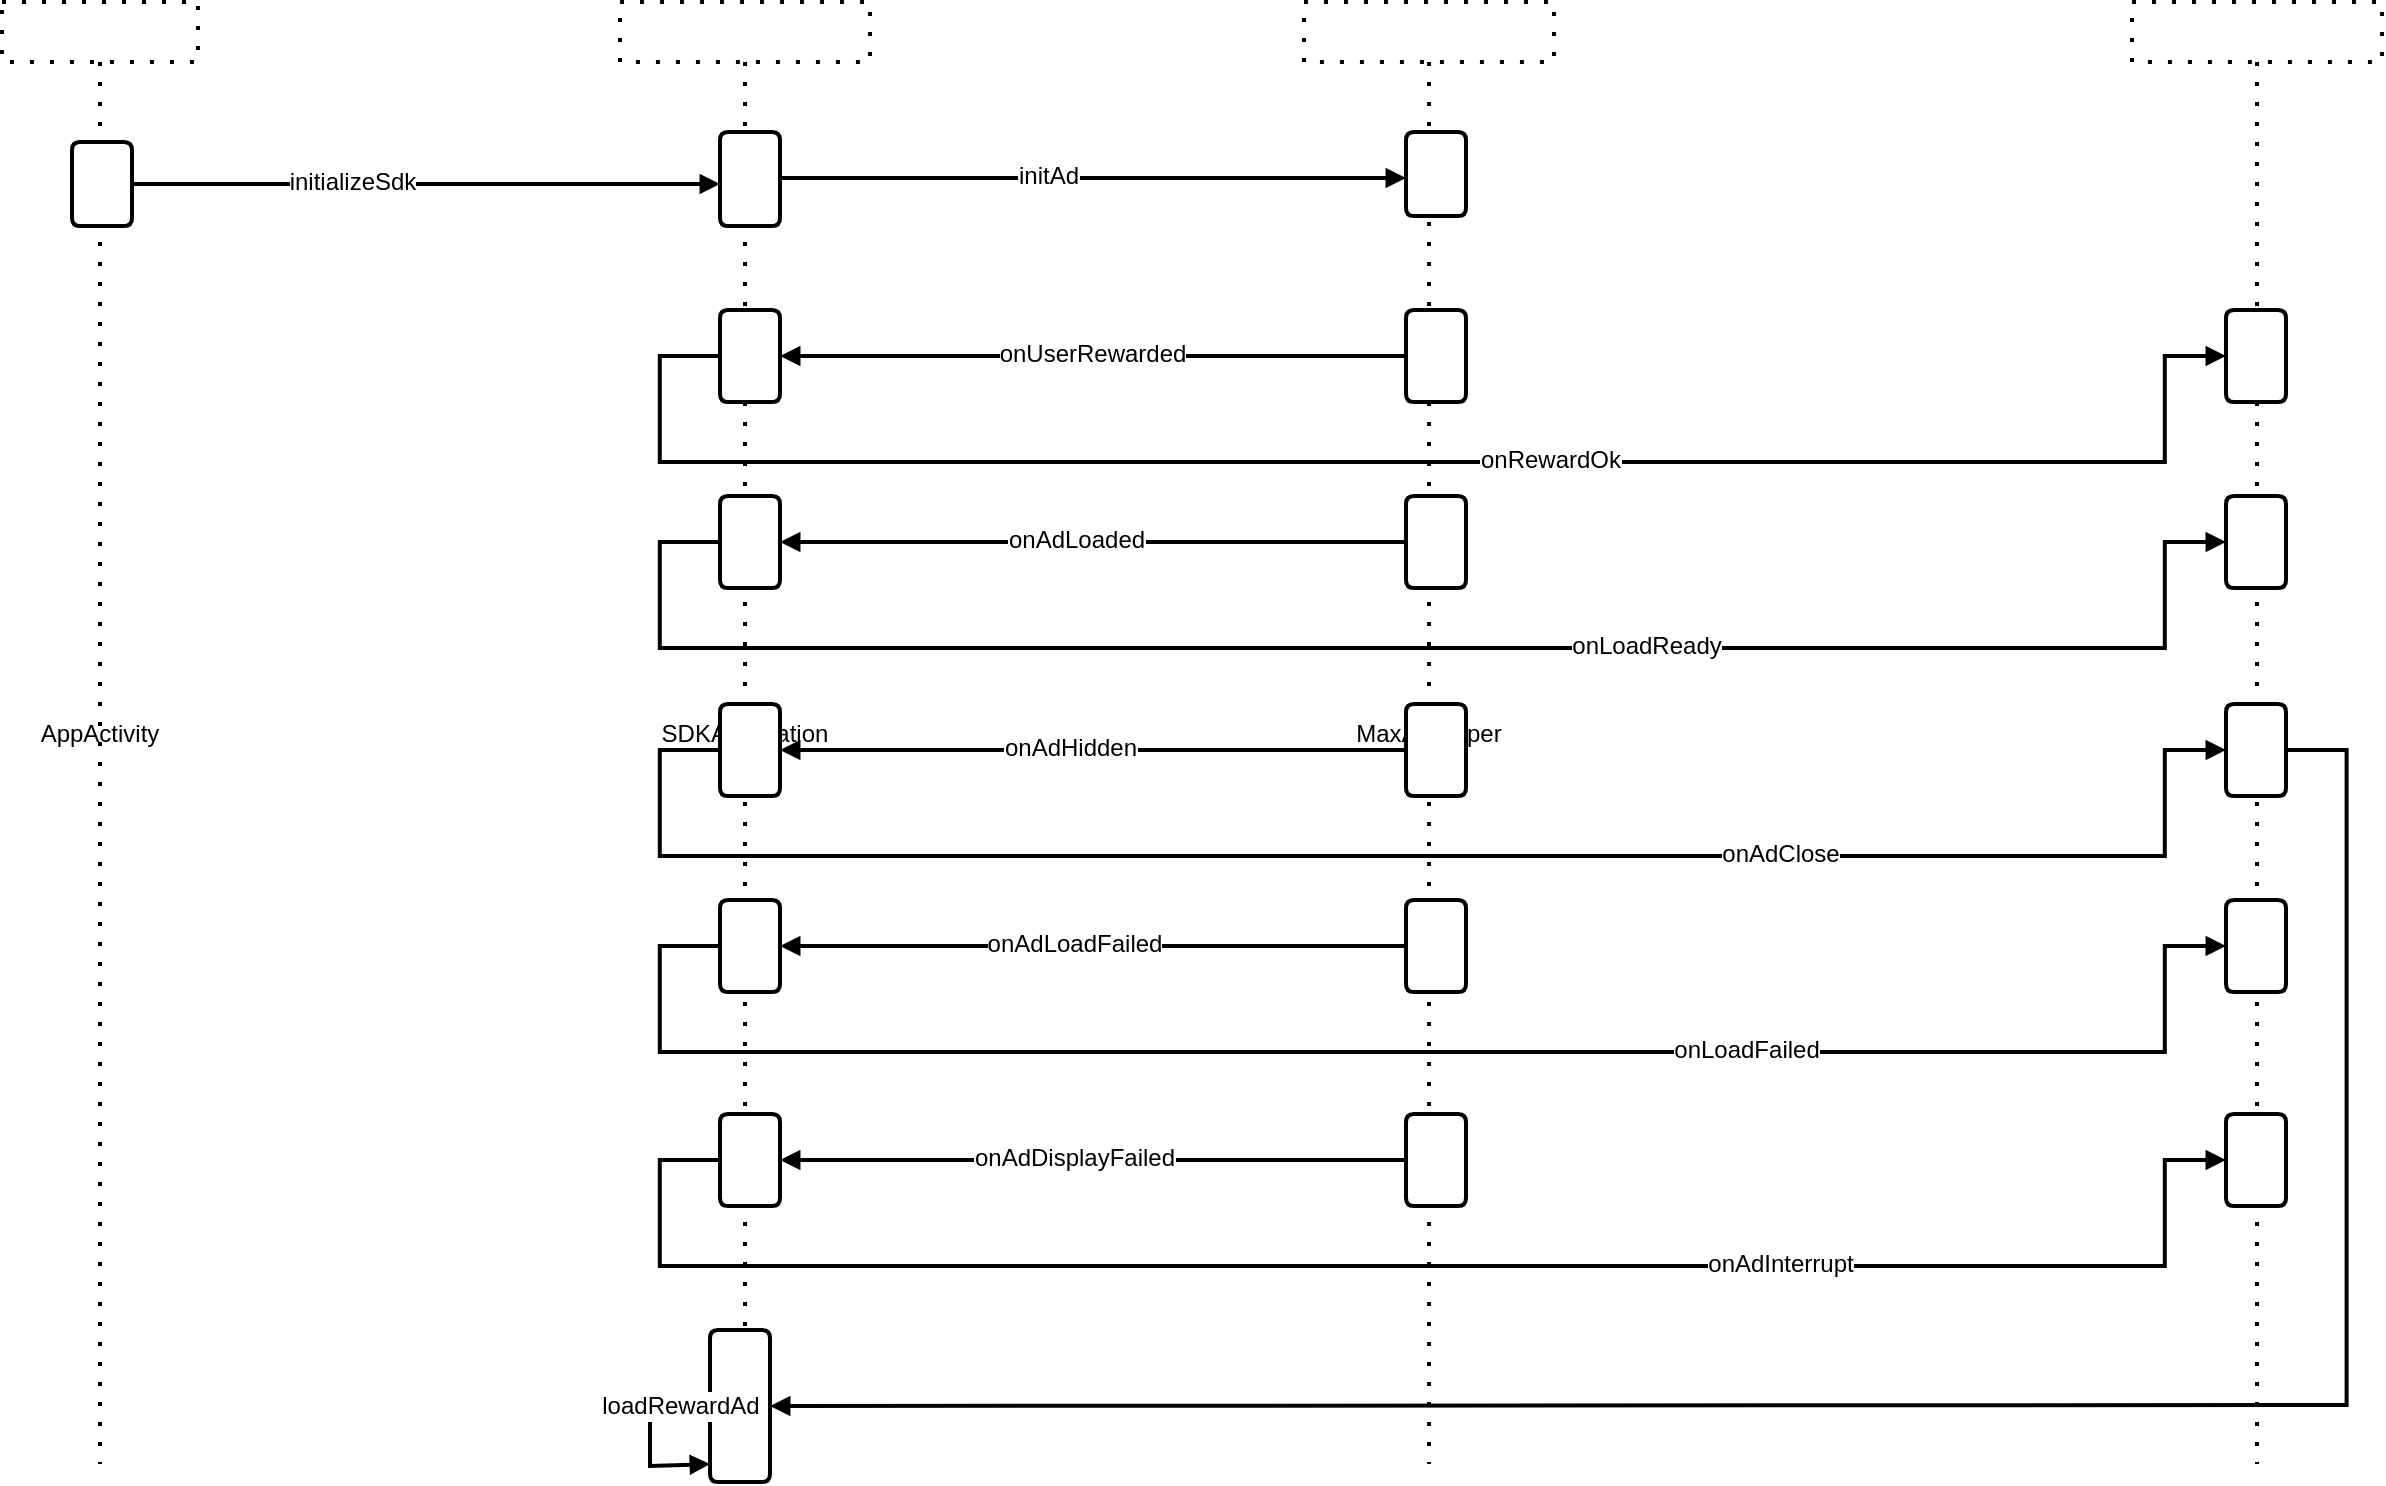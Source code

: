 <mxfile version="24.9.0">
  <diagram name="画布1" id="NC4d0v7QYhkzIXXnPjo2">
    <mxGraphModel dx="1026" dy="612" grid="1" gridSize="10" guides="1" tooltips="1" connect="1" arrows="1" fold="1" page="1" pageScale="1" pageWidth="827" pageHeight="1169" math="0" shadow="0">
      <root>
        <mxCell id="0" />
        <mxCell id="1" parent="0" />
        <UserObject label="&lt;div style=&quot;font-size: 1px&quot;&gt;&lt;p style=&quot;text-align:center;margin-left:0;margin-right:0;margin-top:0px;margin-bottom:0px;text-indent:0;vertical-align:middle;direction:ltr;&quot;&gt;&lt;font style=&quot;font-size:12px;font-family:0;color:#000000;direction:ltr;letter-spacing:0px;line-height:120%;opacity:1&quot;&gt;AppActivity&lt;/font&gt;&lt;/p&gt;&lt;/div&gt;" tags="Background" id="4p80e4eXdYzrRjhIBqF1-1">
          <mxCell style="verticalAlign=middle;align=center;overflow=width;vsdxID=1;fillColor=none;gradientColor=none;shape=stencil(UzV2Ls5ILEhVNTIoLinKz04tz0wpyVA1dlE1MsrMy0gtyiwBslSNXVWNndPyi1LTi/JL81Ig/IJEkEoQKze/DGRCBUSfqQFIi5FBJYRromcI5rtB1OZk5uFWa2hggKwW1VxUpQa4DYWZQoZSvI4lWymKA4AMRMhBAh1ZDj2UgUKQGDJ2BQA=);dashed=1;dashPattern=1.00 4.00;strokeColor=#000000;strokeWidth=2;spacingTop=-3;spacingBottom=-3;spacingLeft=-3;spacingRight=-3;points=[];labelBackgroundColor=none;rounded=0;html=1;whiteSpace=wrap;" vertex="1" parent="1">
            <mxGeometry x="37" y="19" width="98" height="731" as="geometry" />
          </mxCell>
        </UserObject>
        <UserObject label="&lt;div style=&quot;font-size: 1px&quot;&gt;&lt;p style=&quot;text-align:center;margin-left:0;margin-right:0;margin-top:0px;margin-bottom:0px;text-indent:0;vertical-align:middle;direction:ltr;&quot;&gt;&lt;font style=&quot;font-size:12px;font-family:0;color:#000000;direction:ltr;letter-spacing:0px;line-height:120%;opacity:1&quot;&gt;SDKApplication&lt;/font&gt;&lt;/p&gt;&lt;/div&gt;" tags="Background" id="4p80e4eXdYzrRjhIBqF1-2">
          <mxCell style="verticalAlign=middle;align=center;overflow=width;vsdxID=2;fillColor=none;gradientColor=none;shape=stencil(UzV2Ls5ILEhVNTIoLinKz04tz0wpyVA1dlE1MsrMy0gtyiwBslSNXVWNndPyi1LTi/JL81Ig/IJEkEoQKze/DGRCBUSfqQFIi5FBJYRromcI5rtB1OZk5uFWa2hggKwW1VxUpQa4DYWZQoZSvI4lWymKA4AMRMhBAh1ZDj2UgUKQGDJ2BQA=);dashed=1;dashPattern=1.00 4.00;strokeColor=#000000;strokeWidth=2;spacingTop=-3;spacingBottom=-3;spacingLeft=-3;spacingRight=-3;points=[];labelBackgroundColor=none;rounded=0;html=1;whiteSpace=wrap;" vertex="1" parent="1">
            <mxGeometry x="346" y="19" width="125" height="731" as="geometry" />
          </mxCell>
        </UserObject>
        <UserObject label="&lt;div style=&quot;font-size: 1px&quot;&gt;&lt;p style=&quot;text-align:center;margin-left:0;margin-right:0;margin-top:0px;margin-bottom:0px;text-indent:0;vertical-align:middle;direction:ltr;&quot;&gt;&lt;font style=&quot;font-size:12px;font-family:0;color:#000000;direction:ltr;letter-spacing:0px;line-height:120%;opacity:1&quot;&gt;MaxAdHelper&lt;/font&gt;&lt;/p&gt;&lt;/div&gt;" tags="Background" id="4p80e4eXdYzrRjhIBqF1-3">
          <mxCell style="verticalAlign=middle;align=center;overflow=width;vsdxID=3;fillColor=none;gradientColor=none;shape=stencil(UzV2Ls5ILEhVNTIoLinKz04tz0wpyVA1dlE1MsrMy0gtyiwBslSNXVWNndPyi1LTi/JL81Ig/IJEkEoQKze/DGRCBUSfqQFIi5FBJYRromcI5rtB1OZk5uFWa2hggKwW1VxUpQa4DYWZQoZSvI4lWymKA4AMRMhBAh1ZDj2UgUKQGDJ2BQA=);dashed=1;dashPattern=1.00 4.00;strokeColor=#000000;strokeWidth=2;spacingTop=-3;spacingBottom=-3;spacingLeft=-3;spacingRight=-3;points=[];labelBackgroundColor=none;rounded=0;html=1;whiteSpace=wrap;" vertex="1" parent="1">
            <mxGeometry x="688" y="19" width="125" height="731" as="geometry" />
          </mxCell>
        </UserObject>
        <UserObject label="&lt;div style=&quot;font-size: 1px&quot;&gt;&lt;p style=&quot;text-align:center;margin-left:0;margin-right:0;margin-top:0px;margin-bottom:0px;text-indent:0;vertical-align:middle;direction:ltr;&quot;&gt;&lt;font style=&quot;font-size:12px;font-family:0;color:#000000;direction:ltr;letter-spacing:0px;line-height:120%;opacity:1&quot;&gt;AdUtil&lt;/font&gt;&lt;/p&gt;&lt;/div&gt;" tags="Background" id="4p80e4eXdYzrRjhIBqF1-4">
          <mxCell style="verticalAlign=middle;align=center;overflow=width;vsdxID=4;fillColor=none;gradientColor=none;shape=stencil(UzV2Ls5ILEhVNTIoLinKz04tz0wpyVA1dlE1MsrMy0gtyiwBslSNXVWNndPyi1LTi/JL81Ig/IJEkEoQKze/DGRCBUSfqQFIi5FBJYRromcI5rtB1OZk5uFWa2hggKwW1VxUpQa4DYWZQoZSvI4lWymKA4AMRMhBAh1ZDj2UgUKQGDJ2BQA=);dashed=1;dashPattern=1.00 4.00;strokeColor=#000000;strokeWidth=2;spacingTop=-3;spacingBottom=-3;spacingLeft=-3;spacingRight=-3;points=[];labelBackgroundColor=none;rounded=0;html=1;whiteSpace=wrap;" vertex="1" parent="1">
            <mxGeometry x="1102" y="19" width="125" height="731" as="geometry" />
          </mxCell>
        </UserObject>
        <UserObject label="" tags="Background" id="4p80e4eXdYzrRjhIBqF1-5">
          <mxCell style="vsdxID=5;fillColor=#FFFFFF;gradientColor=none;shape=stencil(lZJLEoIwDIZP022nJIq4RrwHMxTpiBQLKN5eahHayuCwy+NL/yQNwbgp0poTYE2r5JU/RdYWBE8EQFQFV6IdLIIJwTiXil+U7KrM+HWqSW3d5EO/0Js6piuAvYx3pHv4BM6GvXdpptnAhV23B+MGSBFHAmxifKwUlSUchTQ8OOJsRTlgf7SnPCxP4orP+Egzuou2yE+BbwP2OF5Pyx1Yy1rE11f/o++P7w/kqq//+hZ2MObTykVZmsu08/4pDiFzxpi8AQ==);strokeColor=#000000;strokeWidth=2;spacingTop=-3;spacingBottom=-3;spacingLeft=-3;spacingRight=-3;points=[];labelBackgroundColor=none;rounded=0;html=1;whiteSpace=wrap;" vertex="1" parent="1">
            <mxGeometry x="72" y="89" width="30" height="42" as="geometry" />
          </mxCell>
        </UserObject>
        <UserObject label="" tags="Background" id="4p80e4eXdYzrRjhIBqF1-6">
          <mxCell style="vsdxID=6;fillColor=#FFFFFF;gradientColor=none;shape=stencil(lZLdEoIgEIWfhlsG2DK9NnsPZ8RkMjF/yt4+aU1BHRvv9ux+cHZhCYR1FpeSCFY3lb7Jl0qajMCZCKGKTFaq6SMCEYEw1ZW8VrotEtRlbEgT3fXT3NDhOWZOCPZG5dMj/yYuyD7aODEsd2FXdgIlBwowEMImhstyVVjGvke9k2PONpw5++M91sX6JK75hKMOOD0Ee+zHxK8Be5xZT+sdWI+1im8//cJ/Nv5iINd9+9f3sH0wrVaq8hw3067PV7FP4RpD9AE=);strokeColor=#000000;strokeWidth=2;spacingTop=-3;spacingBottom=-3;spacingLeft=-3;spacingRight=-3;points=[];labelBackgroundColor=none;rounded=0;html=1;whiteSpace=wrap;" vertex="1" parent="1">
            <mxGeometry x="396" y="84" width="30" height="47" as="geometry" />
          </mxCell>
        </UserObject>
        <UserObject label="" tags="Background" id="4p80e4eXdYzrRjhIBqF1-7">
          <mxCell style="vsdxID=7;fillColor=#FFFFFF;gradientColor=none;shape=stencil(lZJLEoIwDIZP022nJIq4RrwHMxTpiBQLKN5eahHayuCwy+NL/yQNwbgp0poTYE2r5JU/RdYWBE8EQFQFV6IdLIIJwTiXil+U7KrM+HWqSW3d5EO/0Js6piuAvYx3pHv4BM6GvXdpptnAhV23B+MGSBFHAmxifKwUlSUchTQ8OOJsRTlgf7SnPCxP4orP+Egzuou2yE+BbwP2OF5Pyx1Yy1rE11f/o++P7w/kqq//+hZ2MObTykVZmsu08/4pDiFzxpi8AQ==);strokeColor=#000000;strokeWidth=2;spacingTop=-3;spacingBottom=-3;spacingLeft=-3;spacingRight=-3;points=[];labelBackgroundColor=none;rounded=0;html=1;whiteSpace=wrap;" vertex="1" parent="1">
            <mxGeometry x="739" y="84" width="30" height="42" as="geometry" />
          </mxCell>
        </UserObject>
        <UserObject label="" tags="Background" id="4p80e4eXdYzrRjhIBqF1-8">
          <mxCell style="vsdxID=8;fillColor=#FFFFFF;gradientColor=none;shape=stencil(lZLRDoMgDEW/hlcCNFH37Nx/mIiTzIljurm/n6xOgRkX33rLLaeFEkjvVd5KIti9M/oin6roKgJHIoRqKmlUN0YEMgJpqY08G903Beo2t04bXfXD3jBgHbMVgr1QJTT+6BNab31eWCv3vb4cBEoOFGByCNcxXVarxuEmEY1ij802yJz9Yc/nYnUQn724UR84hT3wOfHFu8MEHa034DzVqn374X/4wfDhPD5888d3WMdgWapS1TXupHseLuGYwgWG7A0=);strokeColor=#000000;strokeWidth=2;spacingTop=-3;spacingBottom=-3;spacingLeft=-3;spacingRight=-3;points=[];labelBackgroundColor=none;rounded=0;html=1;whiteSpace=wrap;" vertex="1" parent="1">
            <mxGeometry x="739" y="173" width="30" height="46" as="geometry" />
          </mxCell>
        </UserObject>
        <UserObject label="" tags="Background" id="4p80e4eXdYzrRjhIBqF1-9">
          <mxCell style="vsdxID=9;fillColor=#FFFFFF;gradientColor=none;shape=stencil(lZLRDoMgDEW/hlcCNFH37Nx/mIiTzIljurm/n6xOgRkX33rLLaeFEkjvVd5KIti9M/oin6roKgJHIoRqKmlUN0YEMgJpqY08G903Beo2t04bXfXD3jBgHbMVgr1QJTT+6BNab31eWCv3vb4cBEoOFGByCNcxXVarxuEmEY1ij802yJz9Yc/nYnUQn724UR84hT3wOfHFu8MEHa034DzVqn374X/4wfDhPD5888d3WMdgWapS1TXupHseLuGYwgWG7A0=);strokeColor=#000000;strokeWidth=2;spacingTop=-3;spacingBottom=-3;spacingLeft=-3;spacingRight=-3;points=[];labelBackgroundColor=none;rounded=0;html=1;whiteSpace=wrap;" vertex="1" parent="1">
            <mxGeometry x="739" y="266" width="30" height="46" as="geometry" />
          </mxCell>
        </UserObject>
        <UserObject label="" tags="Background" id="4p80e4eXdYzrRjhIBqF1-10">
          <mxCell style="vsdxID=10;fillColor=#FFFFFF;gradientColor=none;shape=stencil(lZLRDoMgDEW/hlcCNFH37Nx/mIiTzIljurm/n6xOgRkX33rLLaeFEkjvVd5KIti9M/oin6roKgJHIoRqKmlUN0YEMgJpqY08G903Beo2t04bXfXD3jBgHbMVgr1QJTT+6BNab31eWCv3vb4cBEoOFGByCNcxXVarxuEmEY1ij802yJz9Yc/nYnUQn724UR84hT3wOfHFu8MEHa034DzVqn374X/4wfDhPD5888d3WMdgWapS1TXupHseLuGYwgWG7A0=);strokeColor=#000000;strokeWidth=2;spacingTop=-3;spacingBottom=-3;spacingLeft=-3;spacingRight=-3;points=[];labelBackgroundColor=none;rounded=0;html=1;whiteSpace=wrap;" vertex="1" parent="1">
            <mxGeometry x="739" y="370" width="30" height="46" as="geometry" />
          </mxCell>
        </UserObject>
        <UserObject label="" tags="Background" id="4p80e4eXdYzrRjhIBqF1-11">
          <mxCell style="vsdxID=11;fillColor=#FFFFFF;gradientColor=none;shape=stencil(lZLRDoMgDEW/hlcCNFH37Nx/mIiTzIljurm/n6xOgRkX33rLLaeFEkjvVd5KIti9M/oin6roKgJHIoRqKmlUN0YEMgJpqY08G903Beo2t04bXfXD3jBgHbMVgr1QJTT+6BNab31eWCv3vb4cBEoOFGByCNcxXVarxuEmEY1ij802yJz9Yc/nYnUQn724UR84hT3wOfHFu8MEHa034DzVqn374X/4wfDhPD5888d3WMdgWapS1TXupHseLuGYwgWG7A0=);strokeColor=#000000;strokeWidth=2;spacingTop=-3;spacingBottom=-3;spacingLeft=-3;spacingRight=-3;points=[];labelBackgroundColor=none;rounded=0;html=1;whiteSpace=wrap;" vertex="1" parent="1">
            <mxGeometry x="739" y="468" width="30" height="46" as="geometry" />
          </mxCell>
        </UserObject>
        <UserObject label="" tags="Background" id="4p80e4eXdYzrRjhIBqF1-12">
          <mxCell style="vsdxID=12;fillColor=#FFFFFF;gradientColor=none;shape=stencil(lZLRDoMgDEW/hlcCNFH37Nx/mIiTzIljurm/n6xOgRkX33rLLaeFEkjvVd5KIti9M/oin6roKgJHIoRqKmlUN0YEMgJpqY08G903Beo2t04bXfXD3jBgHbMVgr1QJTT+6BNab31eWCv3vb4cBEoOFGByCNcxXVarxuEmEY1ij802yJz9Yc/nYnUQn724UR84hT3wOfHFu8MEHa034DzVqn374X/4wfDhPD5888d3WMdgWapS1TXupHseLuGYwgWG7A0=);strokeColor=#000000;strokeWidth=2;spacingTop=-3;spacingBottom=-3;spacingLeft=-3;spacingRight=-3;points=[];labelBackgroundColor=none;rounded=0;html=1;whiteSpace=wrap;" vertex="1" parent="1">
            <mxGeometry x="739" y="575" width="30" height="46" as="geometry" />
          </mxCell>
        </UserObject>
        <UserObject label="" tags="Background" id="4p80e4eXdYzrRjhIBqF1-13">
          <mxCell style="vsdxID=13;fillColor=#FFFFFF;gradientColor=none;shape=stencil(lZLRDoMgDEW/hlcCNFH37Nx/mIiTzIljurm/n6xOgRkX33rLLaeFEkjvVd5KIti9M/oin6roKgJHIoRqKmlUN0YEMgJpqY08G903Beo2t04bXfXD3jBgHbMVgr1QJTT+6BNab31eWCv3vb4cBEoOFGByCNcxXVarxuEmEY1ij802yJz9Yc/nYnUQn724UR84hT3wOfHFu8MEHa034DzVqn374X/4wfDhPD5888d3WMdgWapS1TXupHseLuGYwgWG7A0=);strokeColor=#000000;strokeWidth=2;spacingTop=-3;spacingBottom=-3;spacingLeft=-3;spacingRight=-3;points=[];labelBackgroundColor=none;rounded=0;html=1;whiteSpace=wrap;" vertex="1" parent="1">
            <mxGeometry x="396" y="173" width="30" height="46" as="geometry" />
          </mxCell>
        </UserObject>
        <UserObject label="" tags="Background" id="4p80e4eXdYzrRjhIBqF1-14">
          <mxCell style="vsdxID=14;fillColor=#FFFFFF;gradientColor=none;shape=stencil(lZLRDoMgDEW/hlcCNFH37Nx/mIiTzIljurm/n6xOgRkX33rLLaeFEkjvVd5KIti9M/oin6roKgJHIoRqKmlUN0YEMgJpqY08G903Beo2t04bXfXD3jBgHbMVgr1QJTT+6BNab31eWCv3vb4cBEoOFGByCNcxXVarxuEmEY1ij802yJz9Yc/nYnUQn724UR84hT3wOfHFu8MEHa034DzVqn374X/4wfDhPD5888d3WMdgWapS1TXupHseLuGYwgWG7A0=);strokeColor=#000000;strokeWidth=2;spacingTop=-3;spacingBottom=-3;spacingLeft=-3;spacingRight=-3;points=[];labelBackgroundColor=none;rounded=0;html=1;whiteSpace=wrap;" vertex="1" parent="1">
            <mxGeometry x="396" y="266" width="30" height="46" as="geometry" />
          </mxCell>
        </UserObject>
        <UserObject label="" tags="Background" id="4p80e4eXdYzrRjhIBqF1-15">
          <mxCell style="vsdxID=15;fillColor=#FFFFFF;gradientColor=none;shape=stencil(lZLRDoMgDEW/hlcCNFH37Nx/mIiTzIljurm/n6xOgRkX33rLLaeFEkjvVd5KIti9M/oin6roKgJHIoRqKmlUN0YEMgJpqY08G903Beo2t04bXfXD3jBgHbMVgr1QJTT+6BNab31eWCv3vb4cBEoOFGByCNcxXVarxuEmEY1ij802yJz9Yc/nYnUQn724UR84hT3wOfHFu8MEHa034DzVqn374X/4wfDhPD5888d3WMdgWapS1TXupHseLuGYwgWG7A0=);strokeColor=#000000;strokeWidth=2;spacingTop=-3;spacingBottom=-3;spacingLeft=-3;spacingRight=-3;points=[];labelBackgroundColor=none;rounded=0;html=1;whiteSpace=wrap;" vertex="1" parent="1">
            <mxGeometry x="396" y="370" width="30" height="46" as="geometry" />
          </mxCell>
        </UserObject>
        <UserObject label="" tags="Background" id="4p80e4eXdYzrRjhIBqF1-16">
          <mxCell style="vsdxID=16;fillColor=#FFFFFF;gradientColor=none;shape=stencil(lZLRDoMgDEW/hlcCNFH37Nx/mIiTzIljurm/n6xOgRkX33rLLaeFEkjvVd5KIti9M/oin6roKgJHIoRqKmlUN0YEMgJpqY08G903Beo2t04bXfXD3jBgHbMVgr1QJTT+6BNab31eWCv3vb4cBEoOFGByCNcxXVarxuEmEY1ij802yJz9Yc/nYnUQn724UR84hT3wOfHFu8MEHa034DzVqn374X/4wfDhPD5888d3WMdgWapS1TXupHseLuGYwgWG7A0=);strokeColor=#000000;strokeWidth=2;spacingTop=-3;spacingBottom=-3;spacingLeft=-3;spacingRight=-3;points=[];labelBackgroundColor=none;rounded=0;html=1;whiteSpace=wrap;" vertex="1" parent="1">
            <mxGeometry x="396" y="468" width="30" height="46" as="geometry" />
          </mxCell>
        </UserObject>
        <UserObject label="" tags="Background" id="4p80e4eXdYzrRjhIBqF1-17">
          <mxCell style="vsdxID=17;fillColor=#FFFFFF;gradientColor=none;shape=stencil(lZLRDoMgDEW/hlcCNFH37Nx/mIiTzIljurm/n6xOgRkX33rLLaeFEkjvVd5KIti9M/oin6roKgJHIoRqKmlUN0YEMgJpqY08G903Beo2t04bXfXD3jBgHbMVgr1QJTT+6BNab31eWCv3vb4cBEoOFGByCNcxXVarxuEmEY1ij802yJz9Yc/nYnUQn724UR84hT3wOfHFu8MEHa034DzVqn374X/4wfDhPD5888d3WMdgWapS1TXupHseLuGYwgWG7A0=);strokeColor=#000000;strokeWidth=2;spacingTop=-3;spacingBottom=-3;spacingLeft=-3;spacingRight=-3;points=[];labelBackgroundColor=none;rounded=0;html=1;whiteSpace=wrap;" vertex="1" parent="1">
            <mxGeometry x="396" y="575" width="30" height="46" as="geometry" />
          </mxCell>
        </UserObject>
        <UserObject label="" tags="Background" id="4p80e4eXdYzrRjhIBqF1-18">
          <mxCell style="vsdxID=18;fillColor=#FFFFFF;gradientColor=none;shape=stencil(lZLRDoMgDEW/hlcCNFH37Nx/mIiTzIljurm/n6xOgRkX33rLLaeFEkjvVd5KIti9M/oin6roKgJHIoRqKmlUN0YEMgJpqY08G903Beo2t04bXfXD3jBgHbMVgr1QJTT+6BNab31eWCv3vb4cBEoOFGByCNcxXVarxuEmEY1ij802yJz9Yc/nYnUQn724UR84hT3wOfHFu8MEHa034DzVqn374X/4wfDhPD5888d3WMdgWapS1TXupHseLuGYwgWG7A0=);strokeColor=#000000;strokeWidth=2;spacingTop=-3;spacingBottom=-3;spacingLeft=-3;spacingRight=-3;points=[];labelBackgroundColor=none;rounded=0;html=1;whiteSpace=wrap;" vertex="1" parent="1">
            <mxGeometry x="1149" y="173" width="30" height="46" as="geometry" />
          </mxCell>
        </UserObject>
        <UserObject label="" tags="Background" id="4p80e4eXdYzrRjhIBqF1-19">
          <mxCell style="vsdxID=19;fillColor=#FFFFFF;gradientColor=none;shape=stencil(lZLRDoMgDEW/hlcCNFH37Nx/mIiTzIljurm/n6xOgRkX33rLLaeFEkjvVd5KIti9M/oin6roKgJHIoRqKmlUN0YEMgJpqY08G903Beo2t04bXfXD3jBgHbMVgr1QJTT+6BNab31eWCv3vb4cBEoOFGByCNcxXVarxuEmEY1ij802yJz9Yc/nYnUQn724UR84hT3wOfHFu8MEHa034DzVqn374X/4wfDhPD5888d3WMdgWapS1TXupHseLuGYwgWG7A0=);strokeColor=#000000;strokeWidth=2;spacingTop=-3;spacingBottom=-3;spacingLeft=-3;spacingRight=-3;points=[];labelBackgroundColor=none;rounded=0;html=1;whiteSpace=wrap;" vertex="1" parent="1">
            <mxGeometry x="1149" y="266" width="30" height="46" as="geometry" />
          </mxCell>
        </UserObject>
        <UserObject label="" tags="Background" id="4p80e4eXdYzrRjhIBqF1-20">
          <mxCell style="vsdxID=20;fillColor=#FFFFFF;gradientColor=none;shape=stencil(lZLRDoMgDEW/hlcCNFH37Nx/mIiTzIljurm/n6xOgRkX33rLLaeFEkjvVd5KIti9M/oin6roKgJHIoRqKmlUN0YEMgJpqY08G903Beo2t04bXfXD3jBgHbMVgr1QJTT+6BNab31eWCv3vb4cBEoOFGByCNcxXVarxuEmEY1ij802yJz9Yc/nYnUQn724UR84hT3wOfHFu8MEHa034DzVqn374X/4wfDhPD5888d3WMdgWapS1TXupHseLuGYwgWG7A0=);strokeColor=#000000;strokeWidth=2;spacingTop=-3;spacingBottom=-3;spacingLeft=-3;spacingRight=-3;points=[];labelBackgroundColor=none;rounded=0;html=1;whiteSpace=wrap;" vertex="1" parent="1">
            <mxGeometry x="1149" y="370" width="30" height="46" as="geometry" />
          </mxCell>
        </UserObject>
        <UserObject label="" tags="Background" id="4p80e4eXdYzrRjhIBqF1-21">
          <mxCell style="vsdxID=21;fillColor=#FFFFFF;gradientColor=none;shape=stencil(lZLRDoMgDEW/hlcCNFH37Nx/mIiTzIljurm/n6xOgRkX33rLLaeFEkjvVd5KIti9M/oin6roKgJHIoRqKmlUN0YEMgJpqY08G903Beo2t04bXfXD3jBgHbMVgr1QJTT+6BNab31eWCv3vb4cBEoOFGByCNcxXVarxuEmEY1ij802yJz9Yc/nYnUQn724UR84hT3wOfHFu8MEHa034DzVqn374X/4wfDhPD5888d3WMdgWapS1TXupHseLuGYwgWG7A0=);strokeColor=#000000;strokeWidth=2;spacingTop=-3;spacingBottom=-3;spacingLeft=-3;spacingRight=-3;points=[];labelBackgroundColor=none;rounded=0;html=1;whiteSpace=wrap;" vertex="1" parent="1">
            <mxGeometry x="1149" y="468" width="30" height="46" as="geometry" />
          </mxCell>
        </UserObject>
        <UserObject label="" tags="Background" id="4p80e4eXdYzrRjhIBqF1-22">
          <mxCell style="vsdxID=22;fillColor=#FFFFFF;gradientColor=none;shape=stencil(lZLRDoMgDEW/hlcCNFH37Nx/mIiTzIljurm/n6xOgRkX33rLLaeFEkjvVd5KIti9M/oin6roKgJHIoRqKmlUN0YEMgJpqY08G903Beo2t04bXfXD3jBgHbMVgr1QJTT+6BNab31eWCv3vb4cBEoOFGByCNcxXVarxuEmEY1ij802yJz9Yc/nYnUQn724UR84hT3wOfHFu8MEHa034DzVqn374X/4wfDhPD5888d3WMdgWapS1TXupHseLuGYwgWG7A0=);strokeColor=#000000;strokeWidth=2;spacingTop=-3;spacingBottom=-3;spacingLeft=-3;spacingRight=-3;points=[];labelBackgroundColor=none;rounded=0;html=1;whiteSpace=wrap;" vertex="1" parent="1">
            <mxGeometry x="1149" y="575" width="30" height="46" as="geometry" />
          </mxCell>
        </UserObject>
        <UserObject label="" tags="Background" id="4p80e4eXdYzrRjhIBqF1-23">
          <mxCell style="vsdxID=23;fillColor=#FFFFFF;gradientColor=none;shape=stencil(lZLREoIgEEW/hlcGd03r2ew/nBGTycRQy/4+CVNQx8a3vbsH7i4swajOk4oTYHWj5I2/RNrkBM8EQJQ5V6LpI4IxwSiTil+VbMvU6CrRpI7u8qlv6Mw5pk8Aext1oBB8ExfDPtok1aznwq7swEgPKeJAgE0MlxWitIyPAQ1Cx5xtOHvsj/dYh/VJXPMJN/rk09DfYz8mfg3Y48x6Wu/AeqxVfPvpF/6z8RcDue7bv76H7YNptTJRFGYz7fp8FfuUWWOMPw==);strokeColor=#000000;strokeWidth=2;spacingTop=-3;spacingBottom=-3;spacingLeft=-3;spacingRight=-3;points=[];labelBackgroundColor=none;rounded=0;html=1;whiteSpace=wrap;" vertex="1" parent="1">
            <mxGeometry x="391" y="683" width="30" height="76" as="geometry" />
          </mxCell>
        </UserObject>
        <UserObject label="&lt;div style=&quot;font-size: 1px&quot;&gt;&lt;p style=&quot;text-align:center;margin-left:0;margin-right:0;margin-top:0px;margin-bottom:0px;text-indent:0;vertical-align:middle;direction:ltr;&quot;&gt;&lt;font style=&quot;font-size:12px;font-family:0;color:#000000;direction:ltr;letter-spacing:0px;line-height:120%;opacity:1&quot;&gt;onAdInterrupt&lt;/font&gt;&lt;/p&gt;&lt;/div&gt;" tags="Background" id="4p80e4eXdYzrRjhIBqF1-24">
          <mxCell style="vsdxID=24;edgeStyle=none;startArrow=none;endArrow=block;startSize=5;endSize=5;strokeWidth=2;spacingTop=0;spacingBottom=0;spacingLeft=0;spacingRight=0;verticalAlign=middle;html=1;labelBackgroundColor=#ffffff;rounded=0;align=center;exitX=0;exitY=0.5;exitDx=0;exitDy=0;exitPerimeter=0;entryX=0;entryY=0.5;entryDx=0;entryDy=0;entryPerimeter=0;" edge="1" parent="1" source="4p80e4eXdYzrRjhIBqF1-17" target="4p80e4eXdYzrRjhIBqF1-22">
            <mxGeometry relative="1" as="geometry">
              <mxPoint x="184" y="-1" as="offset" />
              <Array as="points">
                <mxPoint x="365.9" y="598" />
                <mxPoint x="365.9" y="651" />
                <mxPoint x="1118.4" y="651" />
                <mxPoint x="1118.4" y="598" />
              </Array>
            </mxGeometry>
          </mxCell>
        </UserObject>
        <UserObject label="" tags="Background" id="4p80e4eXdYzrRjhIBqF1-25">
          <mxCell style="vsdxID=25;edgeStyle=none;startArrow=none;endArrow=block;startSize=5;endSize=5;strokeWidth=2;spacingTop=0;spacingBottom=0;spacingLeft=0;spacingRight=0;verticalAlign=middle;html=1;labelBackgroundColor=#ffffff;rounded=0;exitX=1;exitY=0.5;exitDx=0;exitDy=0;exitPerimeter=0;entryX=1;entryY=0.5;entryDx=0;entryDy=0;entryPerimeter=0;" edge="1" parent="1" source="4p80e4eXdYzrRjhIBqF1-20" target="4p80e4eXdYzrRjhIBqF1-23">
            <mxGeometry relative="1" as="geometry">
              <mxPoint x="184" y="101" as="offset" />
              <Array as="points">
                <mxPoint x="1209.3" y="393" />
                <mxPoint x="1209.3" y="720.5" />
              </Array>
            </mxGeometry>
          </mxCell>
        </UserObject>
        <UserObject label="&lt;div style=&quot;font-size: 1px&quot;&gt;&lt;p style=&quot;text-align:center;margin-left:0;margin-right:0;margin-top:0px;margin-bottom:0px;text-indent:0;vertical-align:middle;direction:ltr;&quot;&gt;&lt;font style=&quot;font-size:12px;font-family:0;color:#000000;direction:ltr;letter-spacing:0px;line-height:120%;opacity:1&quot;&gt;onUserRewarded&lt;/font&gt;&lt;/p&gt;&lt;/div&gt;" tags="Background" id="4p80e4eXdYzrRjhIBqF1-26">
          <mxCell style="vsdxID=26;edgeStyle=none;startArrow=none;endArrow=block;startSize=5;endSize=5;strokeWidth=2;spacingTop=0;spacingBottom=0;spacingLeft=0;spacingRight=0;verticalAlign=middle;html=1;labelBackgroundColor=#ffffff;rounded=0;align=center;exitX=0;exitY=0.5;exitDx=0;exitDy=0;exitPerimeter=0;entryX=1;entryY=0.5;entryDx=0;entryDy=0;entryPerimeter=0;" edge="1" parent="1" source="4p80e4eXdYzrRjhIBqF1-8" target="4p80e4eXdYzrRjhIBqF1-13">
            <mxGeometry relative="1" as="geometry">
              <mxPoint x="-1" y="-1" as="offset" />
              <Array as="points">
                <mxPoint x="582.75" y="196" />
                <mxPoint x="582.75" y="196" />
              </Array>
            </mxGeometry>
          </mxCell>
        </UserObject>
        <UserObject label="&lt;div style=&quot;font-size: 1px&quot;&gt;&lt;p style=&quot;text-align:center;margin-left:0;margin-right:0;margin-top:0px;margin-bottom:0px;text-indent:0;vertical-align:middle;direction:ltr;&quot;&gt;&lt;font style=&quot;font-size:12px;font-family:0;color:#000000;direction:ltr;letter-spacing:0px;line-height:120%;opacity:1&quot;&gt;onLoadReady&lt;/font&gt;&lt;/p&gt;&lt;/div&gt;" tags="Background" id="4p80e4eXdYzrRjhIBqF1-27">
          <mxCell style="vsdxID=27;edgeStyle=none;startArrow=none;endArrow=block;startSize=5;endSize=5;strokeWidth=2;spacingTop=0;spacingBottom=0;spacingLeft=0;spacingRight=0;verticalAlign=middle;html=1;labelBackgroundColor=#ffffff;rounded=0;align=center;exitX=0;exitY=0.5;exitDx=0;exitDy=0;exitPerimeter=0;entryX=0;entryY=0.5;entryDx=0;entryDy=0;entryPerimeter=0;" edge="1" parent="1" source="4p80e4eXdYzrRjhIBqF1-14" target="4p80e4eXdYzrRjhIBqF1-19">
            <mxGeometry relative="1" as="geometry">
              <mxPoint x="117" y="-1" as="offset" />
              <Array as="points">
                <mxPoint x="365.9" y="289" />
                <mxPoint x="365.9" y="342" />
                <mxPoint x="1118.4" y="342" />
                <mxPoint x="1118.4" y="289" />
              </Array>
            </mxGeometry>
          </mxCell>
        </UserObject>
        <UserObject label="&lt;div style=&quot;font-size: 1px&quot;&gt;&lt;p style=&quot;text-align:center;margin-left:0;margin-right:0;margin-top:0px;margin-bottom:0px;text-indent:0;vertical-align:middle;direction:ltr;&quot;&gt;&lt;font style=&quot;font-size:12px;font-family:0;color:#000000;direction:ltr;letter-spacing:0px;line-height:120%;opacity:1&quot;&gt;onAdClose&lt;/font&gt;&lt;/p&gt;&lt;/div&gt;" tags="Background" id="4p80e4eXdYzrRjhIBqF1-28">
          <mxCell style="vsdxID=28;edgeStyle=none;startArrow=none;endArrow=block;startSize=5;endSize=5;strokeWidth=2;spacingTop=0;spacingBottom=0;spacingLeft=0;spacingRight=0;verticalAlign=middle;html=1;labelBackgroundColor=#ffffff;rounded=0;align=center;exitX=0;exitY=0.5;exitDx=0;exitDy=0;exitPerimeter=0;entryX=0;entryY=0.5;entryDx=0;entryDy=0;entryPerimeter=0;" edge="1" parent="1" source="4p80e4eXdYzrRjhIBqF1-15" target="4p80e4eXdYzrRjhIBqF1-20">
            <mxGeometry relative="1" as="geometry">
              <mxPoint x="184" y="-1" as="offset" />
              <Array as="points">
                <mxPoint x="365.9" y="393" />
                <mxPoint x="365.9" y="446" />
                <mxPoint x="1118.4" y="446" />
                <mxPoint x="1118.4" y="393" />
              </Array>
            </mxGeometry>
          </mxCell>
        </UserObject>
        <UserObject label="&lt;div style=&quot;font-size: 1px&quot;&gt;&lt;p style=&quot;text-align:center;margin-left:0;margin-right:0;margin-top:0px;margin-bottom:0px;text-indent:0;vertical-align:middle;direction:ltr;&quot;&gt;&lt;font style=&quot;font-size:12px;font-family:0;color:#000000;direction:ltr;letter-spacing:0px;line-height:120%;opacity:1&quot;&gt;initializeSdk&lt;/font&gt;&lt;/p&gt;&lt;/div&gt;" tags="Background" id="4p80e4eXdYzrRjhIBqF1-29">
          <mxCell style="vsdxID=29;edgeStyle=none;startArrow=none;endArrow=block;startSize=5;endSize=5;strokeWidth=2;spacingTop=0;spacingBottom=0;spacingLeft=0;spacingRight=0;verticalAlign=middle;html=1;labelBackgroundColor=#ffffff;rounded=0;align=center;exitX=1;exitY=0.5;exitDx=0;exitDy=0;exitPerimeter=0;entryX=0;entryY=0.553;entryDx=0;entryDy=0;entryPerimeter=0;" edge="1" parent="1" source="4p80e4eXdYzrRjhIBqF1-5" target="4p80e4eXdYzrRjhIBqF1-6">
            <mxGeometry relative="1" as="geometry">
              <mxPoint x="-37" y="-1" as="offset" />
              <Array as="points">
                <mxPoint x="249.25" y="110" />
                <mxPoint x="249.25" y="110" />
              </Array>
            </mxGeometry>
          </mxCell>
        </UserObject>
        <UserObject label="&lt;div style=&quot;font-size: 1px&quot;&gt;&lt;p style=&quot;text-align:center;margin-left:0;margin-right:0;margin-top:0px;margin-bottom:0px;text-indent:0;vertical-align:middle;direction:ltr;&quot;&gt;&lt;font style=&quot;font-size:12px;font-family:0;color:#000000;direction:ltr;letter-spacing:0px;line-height:120%;opacity:1&quot;&gt;onAdLoaded&lt;/font&gt;&lt;/p&gt;&lt;/div&gt;" tags="Background" id="4p80e4eXdYzrRjhIBqF1-30">
          <mxCell style="vsdxID=30;edgeStyle=none;startArrow=none;endArrow=block;startSize=5;endSize=5;strokeWidth=2;spacingTop=0;spacingBottom=0;spacingLeft=0;spacingRight=0;verticalAlign=middle;html=1;labelBackgroundColor=#ffffff;rounded=0;align=center;exitX=0;exitY=0.5;exitDx=0;exitDy=0;exitPerimeter=0;entryX=1;entryY=0.5;entryDx=0;entryDy=0;entryPerimeter=0;" edge="1" parent="1" source="4p80e4eXdYzrRjhIBqF1-9" target="4p80e4eXdYzrRjhIBqF1-14">
            <mxGeometry relative="1" as="geometry">
              <mxPoint x="-9" y="-1" as="offset" />
              <Array as="points">
                <mxPoint x="582.75" y="289" />
                <mxPoint x="582.75" y="289" />
              </Array>
            </mxGeometry>
          </mxCell>
        </UserObject>
        <UserObject label="&lt;div style=&quot;font-size: 1px&quot;&gt;&lt;p style=&quot;text-align:center;margin-left:0;margin-right:0;margin-top:0px;margin-bottom:0px;text-indent:0;vertical-align:middle;direction:ltr;&quot;&gt;&lt;font style=&quot;font-size:12px;font-family:0;color:#000000;direction:ltr;letter-spacing:0px;line-height:120%;opacity:1&quot;&gt;onAdLoadFailed&lt;/font&gt;&lt;/p&gt;&lt;/div&gt;" tags="Background" id="4p80e4eXdYzrRjhIBqF1-31">
          <mxCell style="vsdxID=31;edgeStyle=none;startArrow=none;endArrow=block;startSize=5;endSize=5;strokeWidth=2;spacingTop=0;spacingBottom=0;spacingLeft=0;spacingRight=0;verticalAlign=middle;html=1;labelBackgroundColor=#ffffff;rounded=0;align=center;exitX=0;exitY=0.5;exitDx=0;exitDy=0;exitPerimeter=0;entryX=1;entryY=0.5;entryDx=0;entryDy=0;entryPerimeter=0;" edge="1" parent="1" source="4p80e4eXdYzrRjhIBqF1-11" target="4p80e4eXdYzrRjhIBqF1-16">
            <mxGeometry relative="1" as="geometry">
              <mxPoint x="-10" y="-1" as="offset" />
              <Array as="points">
                <mxPoint x="582.75" y="491" />
                <mxPoint x="582.75" y="491" />
              </Array>
            </mxGeometry>
          </mxCell>
        </UserObject>
        <UserObject label="&lt;div style=&quot;font-size: 1px&quot;&gt;&lt;p style=&quot;text-align:center;margin-left:0;margin-right:0;margin-top:0px;margin-bottom:0px;text-indent:0;vertical-align:middle;direction:ltr;&quot;&gt;&lt;font style=&quot;font-size:12px;font-family:0;color:#000000;direction:ltr;letter-spacing:0px;line-height:120%;opacity:1&quot;&gt;loadRewardAd&lt;/font&gt;&lt;/p&gt;&lt;/div&gt;" tags="Background" id="4p80e4eXdYzrRjhIBqF1-32">
          <mxCell style="vsdxID=32;edgeStyle=none;startArrow=none;endArrow=block;startSize=5;endSize=5;strokeWidth=2;spacingTop=0;spacingBottom=0;spacingLeft=0;spacingRight=0;verticalAlign=middle;html=1;labelBackgroundColor=#ffffff;rounded=0;align=center;exitX=0;exitY=0.5;exitDx=0;exitDy=0;exitPerimeter=0;entryX=0;entryY=0.882;entryDx=0;entryDy=0;entryPerimeter=0;" edge="1" parent="1" source="4p80e4eXdYzrRjhIBqF1-23" target="4p80e4eXdYzrRjhIBqF1-23">
            <mxGeometry relative="1" as="geometry">
              <mxPoint x="15" y="-15" as="offset" />
              <Array as="points">
                <mxPoint x="361" y="721" />
                <mxPoint x="361" y="750.97" />
              </Array>
            </mxGeometry>
          </mxCell>
        </UserObject>
        <UserObject label="&lt;div style=&quot;font-size: 1px&quot;&gt;&lt;p style=&quot;text-align:center;margin-left:0;margin-right:0;margin-top:0px;margin-bottom:0px;text-indent:0;vertical-align:middle;direction:ltr;&quot;&gt;&lt;font style=&quot;font-size:12px;font-family:0;color:#000000;direction:ltr;letter-spacing:0px;line-height:120%;opacity:1&quot;&gt;onRewardOk&lt;/font&gt;&lt;/p&gt;&lt;/div&gt;" tags="Background" id="4p80e4eXdYzrRjhIBqF1-33">
          <mxCell style="vsdxID=33;edgeStyle=none;startArrow=none;endArrow=block;startSize=5;endSize=5;strokeWidth=2;spacingTop=0;spacingBottom=0;spacingLeft=0;spacingRight=0;verticalAlign=middle;html=1;labelBackgroundColor=#ffffff;rounded=0;align=center;exitX=0;exitY=0.5;exitDx=0;exitDy=0;exitPerimeter=0;entryX=0;entryY=0.5;entryDx=0;entryDy=0;entryPerimeter=0;" edge="1" parent="1" source="4p80e4eXdYzrRjhIBqF1-13" target="4p80e4eXdYzrRjhIBqF1-18">
            <mxGeometry relative="1" as="geometry">
              <mxPoint x="69" y="-1" as="offset" />
              <Array as="points">
                <mxPoint x="365.9" y="196" />
                <mxPoint x="365.9" y="249" />
                <mxPoint x="1118.4" y="249" />
                <mxPoint x="1118.4" y="196" />
              </Array>
            </mxGeometry>
          </mxCell>
        </UserObject>
        <UserObject label="&lt;div style=&quot;font-size: 1px&quot;&gt;&lt;p style=&quot;text-align:center;margin-left:0;margin-right:0;margin-top:0px;margin-bottom:0px;text-indent:0;vertical-align:middle;direction:ltr;&quot;&gt;&lt;font style=&quot;font-size:12px;font-family:0;color:#000000;direction:ltr;letter-spacing:0px;line-height:120%;opacity:1&quot;&gt;onAdDisplayFailed&lt;/font&gt;&lt;/p&gt;&lt;/div&gt;" tags="Background" id="4p80e4eXdYzrRjhIBqF1-34">
          <mxCell style="vsdxID=34;edgeStyle=none;startArrow=none;endArrow=block;startSize=5;endSize=5;strokeWidth=2;spacingTop=0;spacingBottom=0;spacingLeft=0;spacingRight=0;verticalAlign=middle;html=1;labelBackgroundColor=#ffffff;rounded=0;align=center;exitX=0;exitY=0.5;exitDx=0;exitDy=0;exitPerimeter=0;entryX=1;entryY=0.5;entryDx=0;entryDy=0;entryPerimeter=0;" edge="1" parent="1" source="4p80e4eXdYzrRjhIBqF1-12" target="4p80e4eXdYzrRjhIBqF1-17">
            <mxGeometry relative="1" as="geometry">
              <mxPoint x="-10" y="-1" as="offset" />
              <Array as="points">
                <mxPoint x="582.75" y="598" />
                <mxPoint x="582.75" y="598" />
              </Array>
            </mxGeometry>
          </mxCell>
        </UserObject>
        <UserObject label="&lt;div style=&quot;font-size: 1px&quot;&gt;&lt;p style=&quot;text-align:center;margin-left:0;margin-right:0;margin-top:0px;margin-bottom:0px;text-indent:0;vertical-align:middle;direction:ltr;&quot;&gt;&lt;font style=&quot;font-size:12px;font-family:0;color:#000000;direction:ltr;letter-spacing:0px;line-height:120%;opacity:1&quot;&gt;onAdHidden&lt;/font&gt;&lt;/p&gt;&lt;/div&gt;" tags="Background" id="4p80e4eXdYzrRjhIBqF1-35">
          <mxCell style="vsdxID=35;edgeStyle=none;startArrow=none;endArrow=block;startSize=5;endSize=5;strokeWidth=2;spacingTop=0;spacingBottom=0;spacingLeft=0;spacingRight=0;verticalAlign=middle;html=1;labelBackgroundColor=#ffffff;rounded=0;align=center;exitX=0;exitY=0.5;exitDx=0;exitDy=0;exitPerimeter=0;entryX=1;entryY=0.5;entryDx=0;entryDy=0;entryPerimeter=0;" edge="1" parent="1" source="4p80e4eXdYzrRjhIBqF1-10" target="4p80e4eXdYzrRjhIBqF1-15">
            <mxGeometry relative="1" as="geometry">
              <mxPoint x="-12" y="-1" as="offset" />
              <Array as="points">
                <mxPoint x="582.75" y="393" />
                <mxPoint x="582.75" y="393" />
              </Array>
            </mxGeometry>
          </mxCell>
        </UserObject>
        <UserObject label="&lt;div style=&quot;font-size: 1px&quot;&gt;&lt;p style=&quot;text-align:center;margin-left:0;margin-right:0;margin-top:0px;margin-bottom:0px;text-indent:0;vertical-align:middle;direction:ltr;&quot;&gt;&lt;font style=&quot;font-size:12px;font-family:0;color:#000000;direction:ltr;letter-spacing:0px;line-height:120%;opacity:1&quot;&gt;initAd&lt;/font&gt;&lt;/p&gt;&lt;/div&gt;" tags="Background" id="4p80e4eXdYzrRjhIBqF1-36">
          <mxCell style="vsdxID=36;edgeStyle=none;startArrow=none;endArrow=block;startSize=5;endSize=5;strokeWidth=2;spacingTop=0;spacingBottom=0;spacingLeft=0;spacingRight=0;verticalAlign=middle;html=1;labelBackgroundColor=#ffffff;rounded=0;align=center;exitX=1;exitY=0.489;exitDx=0;exitDy=0;exitPerimeter=0;entryX=0;entryY=0.548;entryDx=0;entryDy=0;entryPerimeter=0;" edge="1" parent="1" source="4p80e4eXdYzrRjhIBqF1-6" target="4p80e4eXdYzrRjhIBqF1-7">
            <mxGeometry relative="1" as="geometry">
              <mxPoint x="-22" y="-1" as="offset" />
              <Array as="points">
                <mxPoint x="582.25" y="107" />
                <mxPoint x="582.25" y="107" />
              </Array>
            </mxGeometry>
          </mxCell>
        </UserObject>
        <UserObject label="&lt;div style=&quot;font-size: 1px&quot;&gt;&lt;p style=&quot;text-align:center;margin-left:0;margin-right:0;margin-top:0px;margin-bottom:0px;text-indent:0;vertical-align:middle;direction:ltr;&quot;&gt;&lt;font style=&quot;font-size:12px;font-family:0;color:#000000;direction:ltr;letter-spacing:0px;line-height:120%;opacity:1&quot;&gt;onLoadFailed&lt;/font&gt;&lt;/p&gt;&lt;/div&gt;" tags="Background" id="4p80e4eXdYzrRjhIBqF1-37">
          <mxCell style="vsdxID=37;edgeStyle=none;startArrow=none;endArrow=block;startSize=5;endSize=5;strokeWidth=2;spacingTop=0;spacingBottom=0;spacingLeft=0;spacingRight=0;verticalAlign=middle;html=1;labelBackgroundColor=#ffffff;rounded=0;align=center;exitX=0;exitY=0.5;exitDx=0;exitDy=0;exitPerimeter=0;entryX=0;entryY=0.5;entryDx=0;entryDy=0;entryPerimeter=0;" edge="1" parent="1" source="4p80e4eXdYzrRjhIBqF1-16" target="4p80e4eXdYzrRjhIBqF1-21">
            <mxGeometry relative="1" as="geometry">
              <mxPoint x="167" y="-1" as="offset" />
              <Array as="points">
                <mxPoint x="365.9" y="491" />
                <mxPoint x="365.9" y="544" />
                <mxPoint x="1118.4" y="544" />
                <mxPoint x="1118.4" y="491" />
              </Array>
            </mxGeometry>
          </mxCell>
        </UserObject>
      </root>
    </mxGraphModel>
  </diagram>
</mxfile>
